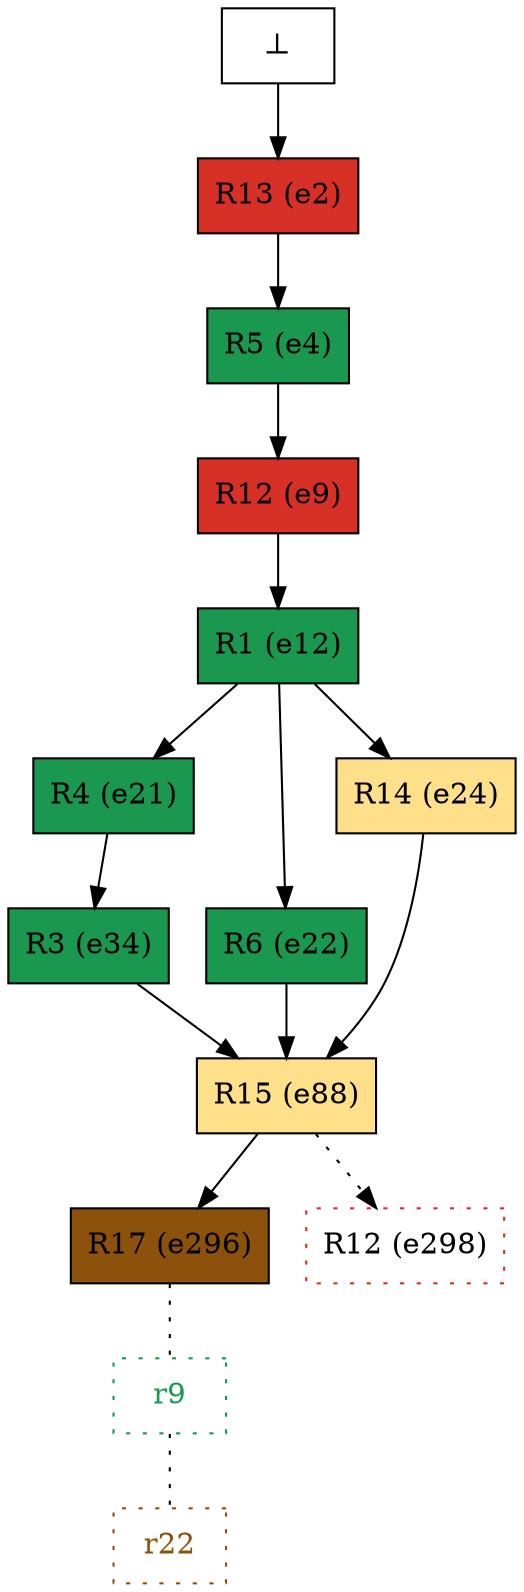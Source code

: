 digraph test {
  e2 -> e4;
  e4 -> e9;
  e9 -> e12;
  e12 -> e21;
  e12 -> e22;
  e12 -> e24;
  e21 -> e34;
  e22 -> e88;
  e24 -> e88;
  e34 -> e88;
  e88 -> e296;
  e88 -> e298 [style=dotted];
  e296 -> r9 [arrowhead=none color="black" style=dotted];
  r9 -> r22 [arrowhead=none color="black" style=dotted];
  e0 -> e2;
  e2 [color="black" fillcolor="#d73027:#d73027" label="R13 (e2)" shape=box style=filled];
  e4 [color="black" fillcolor="#1a9850:#1a9850" label="R5 (e4)" shape=box style=filled];
  e9 [color="black" fillcolor="#d73027:#d73027" label="R12 (e9)" shape=box style=filled];
  e12 [color="black" fillcolor="#1a9850:#1a9850" label="R1 (e12)" shape=box style=filled];
  e21 [color="black" fillcolor="#1a9850:#1a9850" label="R4 (e21)" shape=box style=filled];
  e22 [color="black" fillcolor="#1a9850:#1a9850" label="R6 (e22)" shape=box style=filled];
  e24 [color="black" fillcolor="#fee08b:#fee08b" label="R14 (e24)" shape=box style=filled];
  e34 [color="black" fillcolor="#1a9850:#1a9850" label="R3 (e34)" shape=box style=filled];
  e88 [color="black" fillcolor="#fee08b:#fee08b" label="R15 (e88)" shape=box style=filled];
  e296 [color="black" fillcolor="#8c510a:#8c510a" label="R17 (e296)" shape=box style=filled];
  e298 [color="#d73027" fillcolor="#d73027:#d73027" label="R12 (e298)" shape=box style=dotted];
  e0 [fillcolor="white" label="⊥" shape=box style=filled];
  r9 [fillcolor="transparent" color="#1a9850" label= <<FONT COLOR="#1a9850">r9</FONT>> shape=box style=dotted];
  r22 [fillcolor="transparent" color="#8c510a" label= <<FONT COLOR="#8c510a">r22</FONT>> shape=box style=dotted];
}

